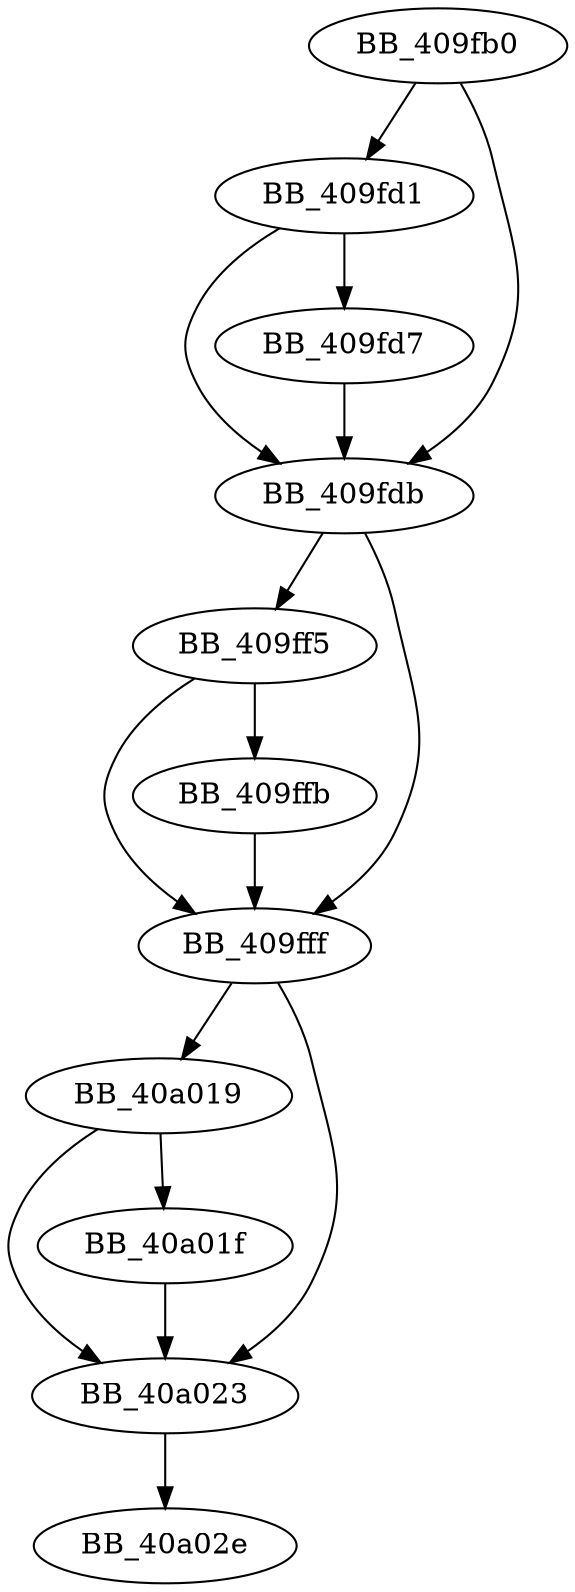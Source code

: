 DiGraph sub_409FB0{
BB_409fb0->BB_409fd1
BB_409fb0->BB_409fdb
BB_409fd1->BB_409fd7
BB_409fd1->BB_409fdb
BB_409fd7->BB_409fdb
BB_409fdb->BB_409ff5
BB_409fdb->BB_409fff
BB_409ff5->BB_409ffb
BB_409ff5->BB_409fff
BB_409ffb->BB_409fff
BB_409fff->BB_40a019
BB_409fff->BB_40a023
BB_40a019->BB_40a01f
BB_40a019->BB_40a023
BB_40a01f->BB_40a023
BB_40a023->BB_40a02e
}
